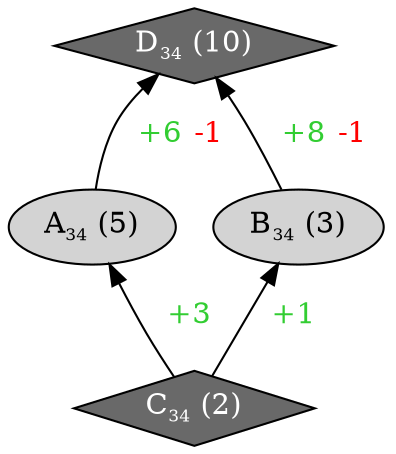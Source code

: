 digraph "CI1.C36_I44__func157__evt_evtcb__CI1"{
rankdir="BT"
1 [label=<A<sub><font point-size="10">34</font></sub> (5)>, style="filled", fillcolor="lightgray"]
2 [label=<B<sub><font point-size="10">34</font></sub> (3)>, style="filled", fillcolor="lightgray"]
3 [label=<C<sub><font point-size="10">34</font></sub> (2)>, style="filled", shape="diamond", fillcolor="dimgray", fontcolor="white"]
4 [label=<D<sub><font point-size="10">34</font></sub> (10)>, style="filled", shape="diamond", fillcolor="dimgray", fontcolor="white"]
1 -> 4 [label=<  <font color="limegreen">+6</font> <font color="red">-1</font>  >]
2 -> 4 [label=<  <font color="limegreen">+8</font> <font color="red">-1</font>  >]
3 -> 1 [label=<  <font color="limegreen">+3</font>  >]
3 -> 2 [label=<  <font color="limegreen">+1</font>  >]
}
